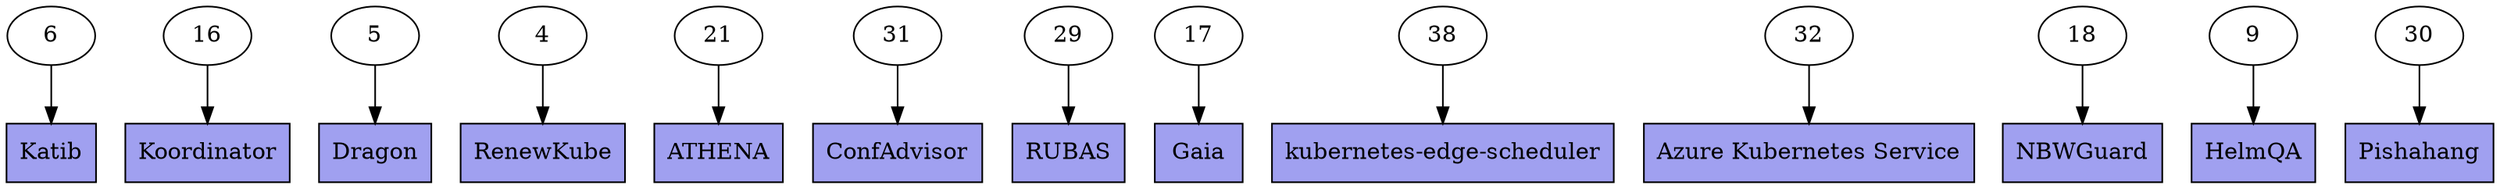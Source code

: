 digraph sldgraph {
overlap=false;
_S23976 -> _S15643;
_S71901 -> _S33006;
_S93810 -> _S89101;
_S31125 -> _S27842;
_S11271 -> _S68945;
_S28689 -> _S14235;
_S12028 -> _S99827;
_S46365 -> _S90854;
_S37774 -> _S44318;
_S22284 -> _S69676;
_S13883 -> _S84842;
_S50202 -> _S63019;
_S68059 -> _S14062;
_S12028 [label="29"];
_S90854 [label="Gaia",shape=box,style=filled,fillcolor="#a0a0f0"];
_S71901 [label="16"];
_S31125 [label="4"];
_S13883 [label="18"];
_S33006 [label="Koordinator",shape=box,style=filled,fillcolor="#a0a0f0"];
_S15643 [label="Katib",shape=box,style=filled,fillcolor="#a0a0f0"];
_S28689 [label="31"];
_S93810 [label="5"];
_S84842 [label="NBWGuard",shape=box,style=filled,fillcolor="#a0a0f0"];
_S68945 [label="ATHENA",shape=box,style=filled,fillcolor="#a0a0f0"];
_S14062 [label="Pishahang",shape=box,style=filled,fillcolor="#a0a0f0"];
_S14235 [label="ConfAdvisor",shape=box,style=filled,fillcolor="#a0a0f0"];
_S68059 [label="30"];
_S46365 [label="17"];
_S11271 [label="21"];
_S99827 [label="RUBAS",shape=box,style=filled,fillcolor="#a0a0f0"];
_S89101 [label="Dragon",shape=box,style=filled,fillcolor="#a0a0f0"];
_S50202 [label="9"];
_S44318 [label="kubernetes-edge-scheduler",shape=box,style=filled,fillcolor="#a0a0f0"];
_S63019 [label="HelmQA",shape=box,style=filled,fillcolor="#a0a0f0"];
_S22284 [label="32"];
_S69676 [label="Azure Kubernetes Service",shape=box,style=filled,fillcolor="#a0a0f0"];
_S27842 [label="RenewKube",shape=box,style=filled,fillcolor="#a0a0f0"];
_S37774 [label="38"];
_S23976 [label="6"];
}
